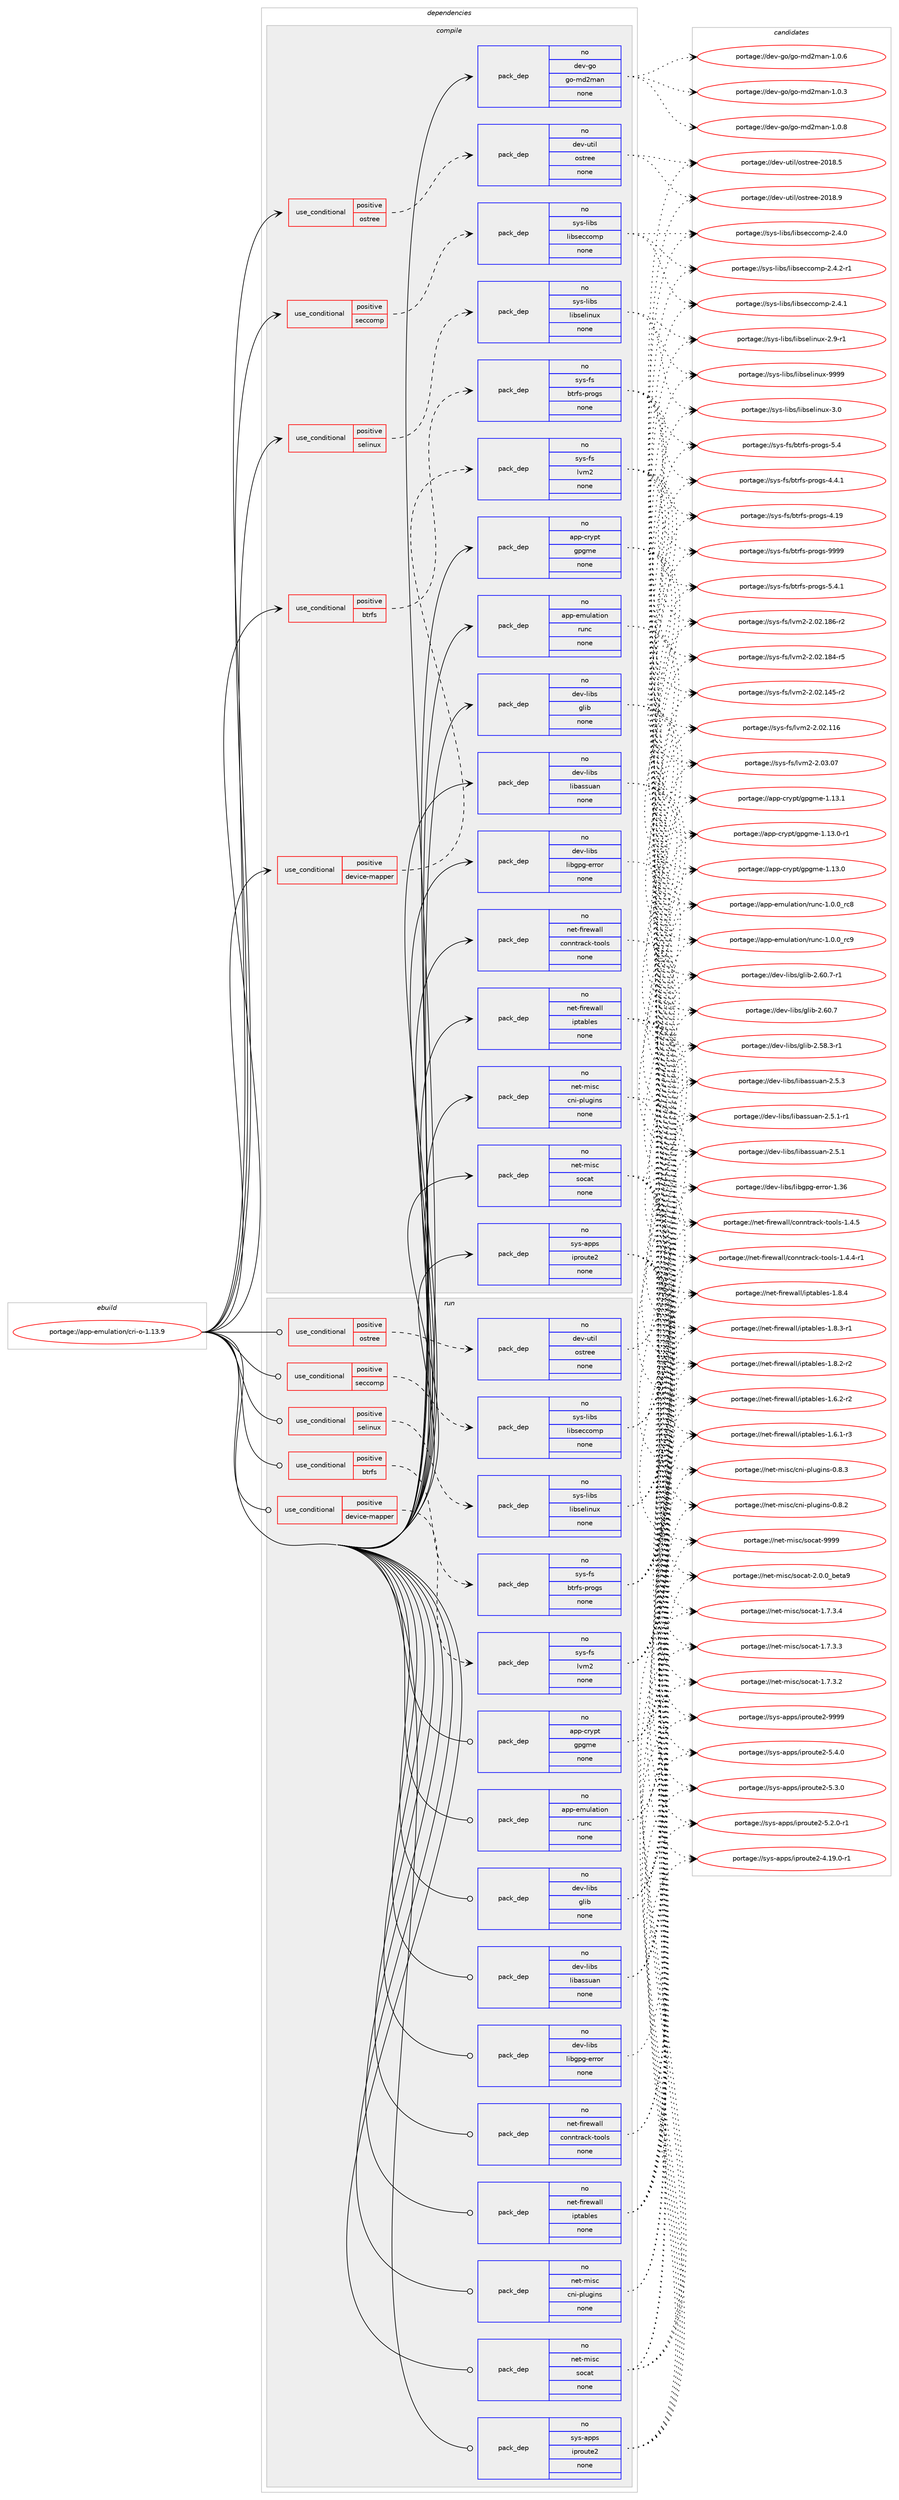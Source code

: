 digraph prolog {

# *************
# Graph options
# *************

newrank=true;
concentrate=true;
compound=true;
graph [rankdir=LR,fontname=Helvetica,fontsize=10,ranksep=1.5];#, ranksep=2.5, nodesep=0.2];
edge  [arrowhead=vee];
node  [fontname=Helvetica,fontsize=10];

# **********
# The ebuild
# **********

subgraph cluster_leftcol {
color=gray;
label=<<i>ebuild</i>>;
id [label="portage://app-emulation/cri-o-1.13.9", color=red, width=4, href="../app-emulation/cri-o-1.13.9.svg"];
}

# ****************
# The dependencies
# ****************

subgraph cluster_midcol {
color=gray;
label=<<i>dependencies</i>>;
subgraph cluster_compile {
fillcolor="#eeeeee";
style=filled;
label=<<i>compile</i>>;
subgraph cond149098 {
dependency632882 [label=<<TABLE BORDER="0" CELLBORDER="1" CELLSPACING="0" CELLPADDING="4"><TR><TD ROWSPAN="3" CELLPADDING="10">use_conditional</TD></TR><TR><TD>positive</TD></TR><TR><TD>btrfs</TD></TR></TABLE>>, shape=none, color=red];
subgraph pack475376 {
dependency632883 [label=<<TABLE BORDER="0" CELLBORDER="1" CELLSPACING="0" CELLPADDING="4" WIDTH="220"><TR><TD ROWSPAN="6" CELLPADDING="30">pack_dep</TD></TR><TR><TD WIDTH="110">no</TD></TR><TR><TD>sys-fs</TD></TR><TR><TD>btrfs-progs</TD></TR><TR><TD>none</TD></TR><TR><TD></TD></TR></TABLE>>, shape=none, color=blue];
}
dependency632882:e -> dependency632883:w [weight=20,style="dashed",arrowhead="vee"];
}
id:e -> dependency632882:w [weight=20,style="solid",arrowhead="vee"];
subgraph cond149099 {
dependency632884 [label=<<TABLE BORDER="0" CELLBORDER="1" CELLSPACING="0" CELLPADDING="4"><TR><TD ROWSPAN="3" CELLPADDING="10">use_conditional</TD></TR><TR><TD>positive</TD></TR><TR><TD>device-mapper</TD></TR></TABLE>>, shape=none, color=red];
subgraph pack475377 {
dependency632885 [label=<<TABLE BORDER="0" CELLBORDER="1" CELLSPACING="0" CELLPADDING="4" WIDTH="220"><TR><TD ROWSPAN="6" CELLPADDING="30">pack_dep</TD></TR><TR><TD WIDTH="110">no</TD></TR><TR><TD>sys-fs</TD></TR><TR><TD>lvm2</TD></TR><TR><TD>none</TD></TR><TR><TD></TD></TR></TABLE>>, shape=none, color=blue];
}
dependency632884:e -> dependency632885:w [weight=20,style="dashed",arrowhead="vee"];
}
id:e -> dependency632884:w [weight=20,style="solid",arrowhead="vee"];
subgraph cond149100 {
dependency632886 [label=<<TABLE BORDER="0" CELLBORDER="1" CELLSPACING="0" CELLPADDING="4"><TR><TD ROWSPAN="3" CELLPADDING="10">use_conditional</TD></TR><TR><TD>positive</TD></TR><TR><TD>ostree</TD></TR></TABLE>>, shape=none, color=red];
subgraph pack475378 {
dependency632887 [label=<<TABLE BORDER="0" CELLBORDER="1" CELLSPACING="0" CELLPADDING="4" WIDTH="220"><TR><TD ROWSPAN="6" CELLPADDING="30">pack_dep</TD></TR><TR><TD WIDTH="110">no</TD></TR><TR><TD>dev-util</TD></TR><TR><TD>ostree</TD></TR><TR><TD>none</TD></TR><TR><TD></TD></TR></TABLE>>, shape=none, color=blue];
}
dependency632886:e -> dependency632887:w [weight=20,style="dashed",arrowhead="vee"];
}
id:e -> dependency632886:w [weight=20,style="solid",arrowhead="vee"];
subgraph cond149101 {
dependency632888 [label=<<TABLE BORDER="0" CELLBORDER="1" CELLSPACING="0" CELLPADDING="4"><TR><TD ROWSPAN="3" CELLPADDING="10">use_conditional</TD></TR><TR><TD>positive</TD></TR><TR><TD>seccomp</TD></TR></TABLE>>, shape=none, color=red];
subgraph pack475379 {
dependency632889 [label=<<TABLE BORDER="0" CELLBORDER="1" CELLSPACING="0" CELLPADDING="4" WIDTH="220"><TR><TD ROWSPAN="6" CELLPADDING="30">pack_dep</TD></TR><TR><TD WIDTH="110">no</TD></TR><TR><TD>sys-libs</TD></TR><TR><TD>libseccomp</TD></TR><TR><TD>none</TD></TR><TR><TD></TD></TR></TABLE>>, shape=none, color=blue];
}
dependency632888:e -> dependency632889:w [weight=20,style="dashed",arrowhead="vee"];
}
id:e -> dependency632888:w [weight=20,style="solid",arrowhead="vee"];
subgraph cond149102 {
dependency632890 [label=<<TABLE BORDER="0" CELLBORDER="1" CELLSPACING="0" CELLPADDING="4"><TR><TD ROWSPAN="3" CELLPADDING="10">use_conditional</TD></TR><TR><TD>positive</TD></TR><TR><TD>selinux</TD></TR></TABLE>>, shape=none, color=red];
subgraph pack475380 {
dependency632891 [label=<<TABLE BORDER="0" CELLBORDER="1" CELLSPACING="0" CELLPADDING="4" WIDTH="220"><TR><TD ROWSPAN="6" CELLPADDING="30">pack_dep</TD></TR><TR><TD WIDTH="110">no</TD></TR><TR><TD>sys-libs</TD></TR><TR><TD>libselinux</TD></TR><TR><TD>none</TD></TR><TR><TD></TD></TR></TABLE>>, shape=none, color=blue];
}
dependency632890:e -> dependency632891:w [weight=20,style="dashed",arrowhead="vee"];
}
id:e -> dependency632890:w [weight=20,style="solid",arrowhead="vee"];
subgraph pack475381 {
dependency632892 [label=<<TABLE BORDER="0" CELLBORDER="1" CELLSPACING="0" CELLPADDING="4" WIDTH="220"><TR><TD ROWSPAN="6" CELLPADDING="30">pack_dep</TD></TR><TR><TD WIDTH="110">no</TD></TR><TR><TD>app-crypt</TD></TR><TR><TD>gpgme</TD></TR><TR><TD>none</TD></TR><TR><TD></TD></TR></TABLE>>, shape=none, color=blue];
}
id:e -> dependency632892:w [weight=20,style="solid",arrowhead="vee"];
subgraph pack475382 {
dependency632893 [label=<<TABLE BORDER="0" CELLBORDER="1" CELLSPACING="0" CELLPADDING="4" WIDTH="220"><TR><TD ROWSPAN="6" CELLPADDING="30">pack_dep</TD></TR><TR><TD WIDTH="110">no</TD></TR><TR><TD>app-emulation</TD></TR><TR><TD>runc</TD></TR><TR><TD>none</TD></TR><TR><TD></TD></TR></TABLE>>, shape=none, color=blue];
}
id:e -> dependency632893:w [weight=20,style="solid",arrowhead="vee"];
subgraph pack475383 {
dependency632894 [label=<<TABLE BORDER="0" CELLBORDER="1" CELLSPACING="0" CELLPADDING="4" WIDTH="220"><TR><TD ROWSPAN="6" CELLPADDING="30">pack_dep</TD></TR><TR><TD WIDTH="110">no</TD></TR><TR><TD>dev-go</TD></TR><TR><TD>go-md2man</TD></TR><TR><TD>none</TD></TR><TR><TD></TD></TR></TABLE>>, shape=none, color=blue];
}
id:e -> dependency632894:w [weight=20,style="solid",arrowhead="vee"];
subgraph pack475384 {
dependency632895 [label=<<TABLE BORDER="0" CELLBORDER="1" CELLSPACING="0" CELLPADDING="4" WIDTH="220"><TR><TD ROWSPAN="6" CELLPADDING="30">pack_dep</TD></TR><TR><TD WIDTH="110">no</TD></TR><TR><TD>dev-libs</TD></TR><TR><TD>glib</TD></TR><TR><TD>none</TD></TR><TR><TD></TD></TR></TABLE>>, shape=none, color=blue];
}
id:e -> dependency632895:w [weight=20,style="solid",arrowhead="vee"];
subgraph pack475385 {
dependency632896 [label=<<TABLE BORDER="0" CELLBORDER="1" CELLSPACING="0" CELLPADDING="4" WIDTH="220"><TR><TD ROWSPAN="6" CELLPADDING="30">pack_dep</TD></TR><TR><TD WIDTH="110">no</TD></TR><TR><TD>dev-libs</TD></TR><TR><TD>libassuan</TD></TR><TR><TD>none</TD></TR><TR><TD></TD></TR></TABLE>>, shape=none, color=blue];
}
id:e -> dependency632896:w [weight=20,style="solid",arrowhead="vee"];
subgraph pack475386 {
dependency632897 [label=<<TABLE BORDER="0" CELLBORDER="1" CELLSPACING="0" CELLPADDING="4" WIDTH="220"><TR><TD ROWSPAN="6" CELLPADDING="30">pack_dep</TD></TR><TR><TD WIDTH="110">no</TD></TR><TR><TD>dev-libs</TD></TR><TR><TD>libgpg-error</TD></TR><TR><TD>none</TD></TR><TR><TD></TD></TR></TABLE>>, shape=none, color=blue];
}
id:e -> dependency632897:w [weight=20,style="solid",arrowhead="vee"];
subgraph pack475387 {
dependency632898 [label=<<TABLE BORDER="0" CELLBORDER="1" CELLSPACING="0" CELLPADDING="4" WIDTH="220"><TR><TD ROWSPAN="6" CELLPADDING="30">pack_dep</TD></TR><TR><TD WIDTH="110">no</TD></TR><TR><TD>net-firewall</TD></TR><TR><TD>conntrack-tools</TD></TR><TR><TD>none</TD></TR><TR><TD></TD></TR></TABLE>>, shape=none, color=blue];
}
id:e -> dependency632898:w [weight=20,style="solid",arrowhead="vee"];
subgraph pack475388 {
dependency632899 [label=<<TABLE BORDER="0" CELLBORDER="1" CELLSPACING="0" CELLPADDING="4" WIDTH="220"><TR><TD ROWSPAN="6" CELLPADDING="30">pack_dep</TD></TR><TR><TD WIDTH="110">no</TD></TR><TR><TD>net-firewall</TD></TR><TR><TD>iptables</TD></TR><TR><TD>none</TD></TR><TR><TD></TD></TR></TABLE>>, shape=none, color=blue];
}
id:e -> dependency632899:w [weight=20,style="solid",arrowhead="vee"];
subgraph pack475389 {
dependency632900 [label=<<TABLE BORDER="0" CELLBORDER="1" CELLSPACING="0" CELLPADDING="4" WIDTH="220"><TR><TD ROWSPAN="6" CELLPADDING="30">pack_dep</TD></TR><TR><TD WIDTH="110">no</TD></TR><TR><TD>net-misc</TD></TR><TR><TD>cni-plugins</TD></TR><TR><TD>none</TD></TR><TR><TD></TD></TR></TABLE>>, shape=none, color=blue];
}
id:e -> dependency632900:w [weight=20,style="solid",arrowhead="vee"];
subgraph pack475390 {
dependency632901 [label=<<TABLE BORDER="0" CELLBORDER="1" CELLSPACING="0" CELLPADDING="4" WIDTH="220"><TR><TD ROWSPAN="6" CELLPADDING="30">pack_dep</TD></TR><TR><TD WIDTH="110">no</TD></TR><TR><TD>net-misc</TD></TR><TR><TD>socat</TD></TR><TR><TD>none</TD></TR><TR><TD></TD></TR></TABLE>>, shape=none, color=blue];
}
id:e -> dependency632901:w [weight=20,style="solid",arrowhead="vee"];
subgraph pack475391 {
dependency632902 [label=<<TABLE BORDER="0" CELLBORDER="1" CELLSPACING="0" CELLPADDING="4" WIDTH="220"><TR><TD ROWSPAN="6" CELLPADDING="30">pack_dep</TD></TR><TR><TD WIDTH="110">no</TD></TR><TR><TD>sys-apps</TD></TR><TR><TD>iproute2</TD></TR><TR><TD>none</TD></TR><TR><TD></TD></TR></TABLE>>, shape=none, color=blue];
}
id:e -> dependency632902:w [weight=20,style="solid",arrowhead="vee"];
}
subgraph cluster_compileandrun {
fillcolor="#eeeeee";
style=filled;
label=<<i>compile and run</i>>;
}
subgraph cluster_run {
fillcolor="#eeeeee";
style=filled;
label=<<i>run</i>>;
subgraph cond149103 {
dependency632903 [label=<<TABLE BORDER="0" CELLBORDER="1" CELLSPACING="0" CELLPADDING="4"><TR><TD ROWSPAN="3" CELLPADDING="10">use_conditional</TD></TR><TR><TD>positive</TD></TR><TR><TD>btrfs</TD></TR></TABLE>>, shape=none, color=red];
subgraph pack475392 {
dependency632904 [label=<<TABLE BORDER="0" CELLBORDER="1" CELLSPACING="0" CELLPADDING="4" WIDTH="220"><TR><TD ROWSPAN="6" CELLPADDING="30">pack_dep</TD></TR><TR><TD WIDTH="110">no</TD></TR><TR><TD>sys-fs</TD></TR><TR><TD>btrfs-progs</TD></TR><TR><TD>none</TD></TR><TR><TD></TD></TR></TABLE>>, shape=none, color=blue];
}
dependency632903:e -> dependency632904:w [weight=20,style="dashed",arrowhead="vee"];
}
id:e -> dependency632903:w [weight=20,style="solid",arrowhead="odot"];
subgraph cond149104 {
dependency632905 [label=<<TABLE BORDER="0" CELLBORDER="1" CELLSPACING="0" CELLPADDING="4"><TR><TD ROWSPAN="3" CELLPADDING="10">use_conditional</TD></TR><TR><TD>positive</TD></TR><TR><TD>device-mapper</TD></TR></TABLE>>, shape=none, color=red];
subgraph pack475393 {
dependency632906 [label=<<TABLE BORDER="0" CELLBORDER="1" CELLSPACING="0" CELLPADDING="4" WIDTH="220"><TR><TD ROWSPAN="6" CELLPADDING="30">pack_dep</TD></TR><TR><TD WIDTH="110">no</TD></TR><TR><TD>sys-fs</TD></TR><TR><TD>lvm2</TD></TR><TR><TD>none</TD></TR><TR><TD></TD></TR></TABLE>>, shape=none, color=blue];
}
dependency632905:e -> dependency632906:w [weight=20,style="dashed",arrowhead="vee"];
}
id:e -> dependency632905:w [weight=20,style="solid",arrowhead="odot"];
subgraph cond149105 {
dependency632907 [label=<<TABLE BORDER="0" CELLBORDER="1" CELLSPACING="0" CELLPADDING="4"><TR><TD ROWSPAN="3" CELLPADDING="10">use_conditional</TD></TR><TR><TD>positive</TD></TR><TR><TD>ostree</TD></TR></TABLE>>, shape=none, color=red];
subgraph pack475394 {
dependency632908 [label=<<TABLE BORDER="0" CELLBORDER="1" CELLSPACING="0" CELLPADDING="4" WIDTH="220"><TR><TD ROWSPAN="6" CELLPADDING="30">pack_dep</TD></TR><TR><TD WIDTH="110">no</TD></TR><TR><TD>dev-util</TD></TR><TR><TD>ostree</TD></TR><TR><TD>none</TD></TR><TR><TD></TD></TR></TABLE>>, shape=none, color=blue];
}
dependency632907:e -> dependency632908:w [weight=20,style="dashed",arrowhead="vee"];
}
id:e -> dependency632907:w [weight=20,style="solid",arrowhead="odot"];
subgraph cond149106 {
dependency632909 [label=<<TABLE BORDER="0" CELLBORDER="1" CELLSPACING="0" CELLPADDING="4"><TR><TD ROWSPAN="3" CELLPADDING="10">use_conditional</TD></TR><TR><TD>positive</TD></TR><TR><TD>seccomp</TD></TR></TABLE>>, shape=none, color=red];
subgraph pack475395 {
dependency632910 [label=<<TABLE BORDER="0" CELLBORDER="1" CELLSPACING="0" CELLPADDING="4" WIDTH="220"><TR><TD ROWSPAN="6" CELLPADDING="30">pack_dep</TD></TR><TR><TD WIDTH="110">no</TD></TR><TR><TD>sys-libs</TD></TR><TR><TD>libseccomp</TD></TR><TR><TD>none</TD></TR><TR><TD></TD></TR></TABLE>>, shape=none, color=blue];
}
dependency632909:e -> dependency632910:w [weight=20,style="dashed",arrowhead="vee"];
}
id:e -> dependency632909:w [weight=20,style="solid",arrowhead="odot"];
subgraph cond149107 {
dependency632911 [label=<<TABLE BORDER="0" CELLBORDER="1" CELLSPACING="0" CELLPADDING="4"><TR><TD ROWSPAN="3" CELLPADDING="10">use_conditional</TD></TR><TR><TD>positive</TD></TR><TR><TD>selinux</TD></TR></TABLE>>, shape=none, color=red];
subgraph pack475396 {
dependency632912 [label=<<TABLE BORDER="0" CELLBORDER="1" CELLSPACING="0" CELLPADDING="4" WIDTH="220"><TR><TD ROWSPAN="6" CELLPADDING="30">pack_dep</TD></TR><TR><TD WIDTH="110">no</TD></TR><TR><TD>sys-libs</TD></TR><TR><TD>libselinux</TD></TR><TR><TD>none</TD></TR><TR><TD></TD></TR></TABLE>>, shape=none, color=blue];
}
dependency632911:e -> dependency632912:w [weight=20,style="dashed",arrowhead="vee"];
}
id:e -> dependency632911:w [weight=20,style="solid",arrowhead="odot"];
subgraph pack475397 {
dependency632913 [label=<<TABLE BORDER="0" CELLBORDER="1" CELLSPACING="0" CELLPADDING="4" WIDTH="220"><TR><TD ROWSPAN="6" CELLPADDING="30">pack_dep</TD></TR><TR><TD WIDTH="110">no</TD></TR><TR><TD>app-crypt</TD></TR><TR><TD>gpgme</TD></TR><TR><TD>none</TD></TR><TR><TD></TD></TR></TABLE>>, shape=none, color=blue];
}
id:e -> dependency632913:w [weight=20,style="solid",arrowhead="odot"];
subgraph pack475398 {
dependency632914 [label=<<TABLE BORDER="0" CELLBORDER="1" CELLSPACING="0" CELLPADDING="4" WIDTH="220"><TR><TD ROWSPAN="6" CELLPADDING="30">pack_dep</TD></TR><TR><TD WIDTH="110">no</TD></TR><TR><TD>app-emulation</TD></TR><TR><TD>runc</TD></TR><TR><TD>none</TD></TR><TR><TD></TD></TR></TABLE>>, shape=none, color=blue];
}
id:e -> dependency632914:w [weight=20,style="solid",arrowhead="odot"];
subgraph pack475399 {
dependency632915 [label=<<TABLE BORDER="0" CELLBORDER="1" CELLSPACING="0" CELLPADDING="4" WIDTH="220"><TR><TD ROWSPAN="6" CELLPADDING="30">pack_dep</TD></TR><TR><TD WIDTH="110">no</TD></TR><TR><TD>dev-libs</TD></TR><TR><TD>glib</TD></TR><TR><TD>none</TD></TR><TR><TD></TD></TR></TABLE>>, shape=none, color=blue];
}
id:e -> dependency632915:w [weight=20,style="solid",arrowhead="odot"];
subgraph pack475400 {
dependency632916 [label=<<TABLE BORDER="0" CELLBORDER="1" CELLSPACING="0" CELLPADDING="4" WIDTH="220"><TR><TD ROWSPAN="6" CELLPADDING="30">pack_dep</TD></TR><TR><TD WIDTH="110">no</TD></TR><TR><TD>dev-libs</TD></TR><TR><TD>libassuan</TD></TR><TR><TD>none</TD></TR><TR><TD></TD></TR></TABLE>>, shape=none, color=blue];
}
id:e -> dependency632916:w [weight=20,style="solid",arrowhead="odot"];
subgraph pack475401 {
dependency632917 [label=<<TABLE BORDER="0" CELLBORDER="1" CELLSPACING="0" CELLPADDING="4" WIDTH="220"><TR><TD ROWSPAN="6" CELLPADDING="30">pack_dep</TD></TR><TR><TD WIDTH="110">no</TD></TR><TR><TD>dev-libs</TD></TR><TR><TD>libgpg-error</TD></TR><TR><TD>none</TD></TR><TR><TD></TD></TR></TABLE>>, shape=none, color=blue];
}
id:e -> dependency632917:w [weight=20,style="solid",arrowhead="odot"];
subgraph pack475402 {
dependency632918 [label=<<TABLE BORDER="0" CELLBORDER="1" CELLSPACING="0" CELLPADDING="4" WIDTH="220"><TR><TD ROWSPAN="6" CELLPADDING="30">pack_dep</TD></TR><TR><TD WIDTH="110">no</TD></TR><TR><TD>net-firewall</TD></TR><TR><TD>conntrack-tools</TD></TR><TR><TD>none</TD></TR><TR><TD></TD></TR></TABLE>>, shape=none, color=blue];
}
id:e -> dependency632918:w [weight=20,style="solid",arrowhead="odot"];
subgraph pack475403 {
dependency632919 [label=<<TABLE BORDER="0" CELLBORDER="1" CELLSPACING="0" CELLPADDING="4" WIDTH="220"><TR><TD ROWSPAN="6" CELLPADDING="30">pack_dep</TD></TR><TR><TD WIDTH="110">no</TD></TR><TR><TD>net-firewall</TD></TR><TR><TD>iptables</TD></TR><TR><TD>none</TD></TR><TR><TD></TD></TR></TABLE>>, shape=none, color=blue];
}
id:e -> dependency632919:w [weight=20,style="solid",arrowhead="odot"];
subgraph pack475404 {
dependency632920 [label=<<TABLE BORDER="0" CELLBORDER="1" CELLSPACING="0" CELLPADDING="4" WIDTH="220"><TR><TD ROWSPAN="6" CELLPADDING="30">pack_dep</TD></TR><TR><TD WIDTH="110">no</TD></TR><TR><TD>net-misc</TD></TR><TR><TD>cni-plugins</TD></TR><TR><TD>none</TD></TR><TR><TD></TD></TR></TABLE>>, shape=none, color=blue];
}
id:e -> dependency632920:w [weight=20,style="solid",arrowhead="odot"];
subgraph pack475405 {
dependency632921 [label=<<TABLE BORDER="0" CELLBORDER="1" CELLSPACING="0" CELLPADDING="4" WIDTH="220"><TR><TD ROWSPAN="6" CELLPADDING="30">pack_dep</TD></TR><TR><TD WIDTH="110">no</TD></TR><TR><TD>net-misc</TD></TR><TR><TD>socat</TD></TR><TR><TD>none</TD></TR><TR><TD></TD></TR></TABLE>>, shape=none, color=blue];
}
id:e -> dependency632921:w [weight=20,style="solid",arrowhead="odot"];
subgraph pack475406 {
dependency632922 [label=<<TABLE BORDER="0" CELLBORDER="1" CELLSPACING="0" CELLPADDING="4" WIDTH="220"><TR><TD ROWSPAN="6" CELLPADDING="30">pack_dep</TD></TR><TR><TD WIDTH="110">no</TD></TR><TR><TD>sys-apps</TD></TR><TR><TD>iproute2</TD></TR><TR><TD>none</TD></TR><TR><TD></TD></TR></TABLE>>, shape=none, color=blue];
}
id:e -> dependency632922:w [weight=20,style="solid",arrowhead="odot"];
}
}

# **************
# The candidates
# **************

subgraph cluster_choices {
rank=same;
color=gray;
label=<<i>candidates</i>>;

subgraph choice475376 {
color=black;
nodesep=1;
choice115121115451021154798116114102115451121141111031154557575757 [label="portage://sys-fs/btrfs-progs-9999", color=red, width=4,href="../sys-fs/btrfs-progs-9999.svg"];
choice11512111545102115479811611410211545112114111103115455346524649 [label="portage://sys-fs/btrfs-progs-5.4.1", color=red, width=4,href="../sys-fs/btrfs-progs-5.4.1.svg"];
choice1151211154510211547981161141021154511211411110311545534652 [label="portage://sys-fs/btrfs-progs-5.4", color=red, width=4,href="../sys-fs/btrfs-progs-5.4.svg"];
choice11512111545102115479811611410211545112114111103115455246524649 [label="portage://sys-fs/btrfs-progs-4.4.1", color=red, width=4,href="../sys-fs/btrfs-progs-4.4.1.svg"];
choice115121115451021154798116114102115451121141111031154552464957 [label="portage://sys-fs/btrfs-progs-4.19", color=red, width=4,href="../sys-fs/btrfs-progs-4.19.svg"];
dependency632883:e -> choice115121115451021154798116114102115451121141111031154557575757:w [style=dotted,weight="100"];
dependency632883:e -> choice11512111545102115479811611410211545112114111103115455346524649:w [style=dotted,weight="100"];
dependency632883:e -> choice1151211154510211547981161141021154511211411110311545534652:w [style=dotted,weight="100"];
dependency632883:e -> choice11512111545102115479811611410211545112114111103115455246524649:w [style=dotted,weight="100"];
dependency632883:e -> choice115121115451021154798116114102115451121141111031154552464957:w [style=dotted,weight="100"];
}
subgraph choice475377 {
color=black;
nodesep=1;
choice1151211154510211547108118109504550464851464855 [label="portage://sys-fs/lvm2-2.03.07", color=red, width=4,href="../sys-fs/lvm2-2.03.07.svg"];
choice1151211154510211547108118109504550464850464956544511450 [label="portage://sys-fs/lvm2-2.02.186-r2", color=red, width=4,href="../sys-fs/lvm2-2.02.186-r2.svg"];
choice1151211154510211547108118109504550464850464956524511453 [label="portage://sys-fs/lvm2-2.02.184-r5", color=red, width=4,href="../sys-fs/lvm2-2.02.184-r5.svg"];
choice1151211154510211547108118109504550464850464952534511450 [label="portage://sys-fs/lvm2-2.02.145-r2", color=red, width=4,href="../sys-fs/lvm2-2.02.145-r2.svg"];
choice115121115451021154710811810950455046485046494954 [label="portage://sys-fs/lvm2-2.02.116", color=red, width=4,href="../sys-fs/lvm2-2.02.116.svg"];
dependency632885:e -> choice1151211154510211547108118109504550464851464855:w [style=dotted,weight="100"];
dependency632885:e -> choice1151211154510211547108118109504550464850464956544511450:w [style=dotted,weight="100"];
dependency632885:e -> choice1151211154510211547108118109504550464850464956524511453:w [style=dotted,weight="100"];
dependency632885:e -> choice1151211154510211547108118109504550464850464952534511450:w [style=dotted,weight="100"];
dependency632885:e -> choice115121115451021154710811810950455046485046494954:w [style=dotted,weight="100"];
}
subgraph choice475378 {
color=black;
nodesep=1;
choice100101118451171161051084711111511611410110145504849564657 [label="portage://dev-util/ostree-2018.9", color=red, width=4,href="../dev-util/ostree-2018.9.svg"];
choice100101118451171161051084711111511611410110145504849564653 [label="portage://dev-util/ostree-2018.5", color=red, width=4,href="../dev-util/ostree-2018.5.svg"];
dependency632887:e -> choice100101118451171161051084711111511611410110145504849564657:w [style=dotted,weight="100"];
dependency632887:e -> choice100101118451171161051084711111511611410110145504849564653:w [style=dotted,weight="100"];
}
subgraph choice475379 {
color=black;
nodesep=1;
choice1151211154510810598115471081059811510199991111091124550465246504511449 [label="portage://sys-libs/libseccomp-2.4.2-r1", color=red, width=4,href="../sys-libs/libseccomp-2.4.2-r1.svg"];
choice115121115451081059811547108105981151019999111109112455046524649 [label="portage://sys-libs/libseccomp-2.4.1", color=red, width=4,href="../sys-libs/libseccomp-2.4.1.svg"];
choice115121115451081059811547108105981151019999111109112455046524648 [label="portage://sys-libs/libseccomp-2.4.0", color=red, width=4,href="../sys-libs/libseccomp-2.4.0.svg"];
dependency632889:e -> choice1151211154510810598115471081059811510199991111091124550465246504511449:w [style=dotted,weight="100"];
dependency632889:e -> choice115121115451081059811547108105981151019999111109112455046524649:w [style=dotted,weight="100"];
dependency632889:e -> choice115121115451081059811547108105981151019999111109112455046524648:w [style=dotted,weight="100"];
}
subgraph choice475380 {
color=black;
nodesep=1;
choice115121115451081059811547108105981151011081051101171204557575757 [label="portage://sys-libs/libselinux-9999", color=red, width=4,href="../sys-libs/libselinux-9999.svg"];
choice1151211154510810598115471081059811510110810511011712045514648 [label="portage://sys-libs/libselinux-3.0", color=red, width=4,href="../sys-libs/libselinux-3.0.svg"];
choice11512111545108105981154710810598115101108105110117120455046574511449 [label="portage://sys-libs/libselinux-2.9-r1", color=red, width=4,href="../sys-libs/libselinux-2.9-r1.svg"];
dependency632891:e -> choice115121115451081059811547108105981151011081051101171204557575757:w [style=dotted,weight="100"];
dependency632891:e -> choice1151211154510810598115471081059811510110810511011712045514648:w [style=dotted,weight="100"];
dependency632891:e -> choice11512111545108105981154710810598115101108105110117120455046574511449:w [style=dotted,weight="100"];
}
subgraph choice475381 {
color=black;
nodesep=1;
choice9711211245991141211121164710311210310910145494649514649 [label="portage://app-crypt/gpgme-1.13.1", color=red, width=4,href="../app-crypt/gpgme-1.13.1.svg"];
choice97112112459911412111211647103112103109101454946495146484511449 [label="portage://app-crypt/gpgme-1.13.0-r1", color=red, width=4,href="../app-crypt/gpgme-1.13.0-r1.svg"];
choice9711211245991141211121164710311210310910145494649514648 [label="portage://app-crypt/gpgme-1.13.0", color=red, width=4,href="../app-crypt/gpgme-1.13.0.svg"];
dependency632892:e -> choice9711211245991141211121164710311210310910145494649514649:w [style=dotted,weight="100"];
dependency632892:e -> choice97112112459911412111211647103112103109101454946495146484511449:w [style=dotted,weight="100"];
dependency632892:e -> choice9711211245991141211121164710311210310910145494649514648:w [style=dotted,weight="100"];
}
subgraph choice475382 {
color=black;
nodesep=1;
choice9711211245101109117108971161051111104711411711099454946484648951149957 [label="portage://app-emulation/runc-1.0.0_rc9", color=red, width=4,href="../app-emulation/runc-1.0.0_rc9.svg"];
choice9711211245101109117108971161051111104711411711099454946484648951149956 [label="portage://app-emulation/runc-1.0.0_rc8", color=red, width=4,href="../app-emulation/runc-1.0.0_rc8.svg"];
dependency632893:e -> choice9711211245101109117108971161051111104711411711099454946484648951149957:w [style=dotted,weight="100"];
dependency632893:e -> choice9711211245101109117108971161051111104711411711099454946484648951149956:w [style=dotted,weight="100"];
}
subgraph choice475383 {
color=black;
nodesep=1;
choice1001011184510311147103111451091005010997110454946484656 [label="portage://dev-go/go-md2man-1.0.8", color=red, width=4,href="../dev-go/go-md2man-1.0.8.svg"];
choice1001011184510311147103111451091005010997110454946484654 [label="portage://dev-go/go-md2man-1.0.6", color=red, width=4,href="../dev-go/go-md2man-1.0.6.svg"];
choice1001011184510311147103111451091005010997110454946484651 [label="portage://dev-go/go-md2man-1.0.3", color=red, width=4,href="../dev-go/go-md2man-1.0.3.svg"];
dependency632894:e -> choice1001011184510311147103111451091005010997110454946484656:w [style=dotted,weight="100"];
dependency632894:e -> choice1001011184510311147103111451091005010997110454946484654:w [style=dotted,weight="100"];
dependency632894:e -> choice1001011184510311147103111451091005010997110454946484651:w [style=dotted,weight="100"];
}
subgraph choice475384 {
color=black;
nodesep=1;
choice10010111845108105981154710310810598455046544846554511449 [label="portage://dev-libs/glib-2.60.7-r1", color=red, width=4,href="../dev-libs/glib-2.60.7-r1.svg"];
choice1001011184510810598115471031081059845504654484655 [label="portage://dev-libs/glib-2.60.7", color=red, width=4,href="../dev-libs/glib-2.60.7.svg"];
choice10010111845108105981154710310810598455046535646514511449 [label="portage://dev-libs/glib-2.58.3-r1", color=red, width=4,href="../dev-libs/glib-2.58.3-r1.svg"];
dependency632895:e -> choice10010111845108105981154710310810598455046544846554511449:w [style=dotted,weight="100"];
dependency632895:e -> choice1001011184510810598115471031081059845504654484655:w [style=dotted,weight="100"];
dependency632895:e -> choice10010111845108105981154710310810598455046535646514511449:w [style=dotted,weight="100"];
}
subgraph choice475385 {
color=black;
nodesep=1;
choice100101118451081059811547108105989711511511797110455046534651 [label="portage://dev-libs/libassuan-2.5.3", color=red, width=4,href="../dev-libs/libassuan-2.5.3.svg"];
choice1001011184510810598115471081059897115115117971104550465346494511449 [label="portage://dev-libs/libassuan-2.5.1-r1", color=red, width=4,href="../dev-libs/libassuan-2.5.1-r1.svg"];
choice100101118451081059811547108105989711511511797110455046534649 [label="portage://dev-libs/libassuan-2.5.1", color=red, width=4,href="../dev-libs/libassuan-2.5.1.svg"];
dependency632896:e -> choice100101118451081059811547108105989711511511797110455046534651:w [style=dotted,weight="100"];
dependency632896:e -> choice1001011184510810598115471081059897115115117971104550465346494511449:w [style=dotted,weight="100"];
dependency632896:e -> choice100101118451081059811547108105989711511511797110455046534649:w [style=dotted,weight="100"];
}
subgraph choice475386 {
color=black;
nodesep=1;
choice10010111845108105981154710810598103112103451011141141111144549465154 [label="portage://dev-libs/libgpg-error-1.36", color=red, width=4,href="../dev-libs/libgpg-error-1.36.svg"];
dependency632897:e -> choice10010111845108105981154710810598103112103451011141141111144549465154:w [style=dotted,weight="100"];
}
subgraph choice475387 {
color=black;
nodesep=1;
choice11010111645102105114101119971081084799111110110116114979910745116111111108115454946524653 [label="portage://net-firewall/conntrack-tools-1.4.5", color=red, width=4,href="../net-firewall/conntrack-tools-1.4.5.svg"];
choice110101116451021051141011199710810847991111101101161149799107451161111111081154549465246524511449 [label="portage://net-firewall/conntrack-tools-1.4.4-r1", color=red, width=4,href="../net-firewall/conntrack-tools-1.4.4-r1.svg"];
dependency632898:e -> choice11010111645102105114101119971081084799111110110116114979910745116111111108115454946524653:w [style=dotted,weight="100"];
dependency632898:e -> choice110101116451021051141011199710810847991111101101161149799107451161111111081154549465246524511449:w [style=dotted,weight="100"];
}
subgraph choice475388 {
color=black;
nodesep=1;
choice1101011164510210511410111997108108471051121169798108101115454946564652 [label="portage://net-firewall/iptables-1.8.4", color=red, width=4,href="../net-firewall/iptables-1.8.4.svg"];
choice11010111645102105114101119971081084710511211697981081011154549465646514511449 [label="portage://net-firewall/iptables-1.8.3-r1", color=red, width=4,href="../net-firewall/iptables-1.8.3-r1.svg"];
choice11010111645102105114101119971081084710511211697981081011154549465646504511450 [label="portage://net-firewall/iptables-1.8.2-r2", color=red, width=4,href="../net-firewall/iptables-1.8.2-r2.svg"];
choice11010111645102105114101119971081084710511211697981081011154549465446504511450 [label="portage://net-firewall/iptables-1.6.2-r2", color=red, width=4,href="../net-firewall/iptables-1.6.2-r2.svg"];
choice11010111645102105114101119971081084710511211697981081011154549465446494511451 [label="portage://net-firewall/iptables-1.6.1-r3", color=red, width=4,href="../net-firewall/iptables-1.6.1-r3.svg"];
dependency632899:e -> choice1101011164510210511410111997108108471051121169798108101115454946564652:w [style=dotted,weight="100"];
dependency632899:e -> choice11010111645102105114101119971081084710511211697981081011154549465646514511449:w [style=dotted,weight="100"];
dependency632899:e -> choice11010111645102105114101119971081084710511211697981081011154549465646504511450:w [style=dotted,weight="100"];
dependency632899:e -> choice11010111645102105114101119971081084710511211697981081011154549465446504511450:w [style=dotted,weight="100"];
dependency632899:e -> choice11010111645102105114101119971081084710511211697981081011154549465446494511451:w [style=dotted,weight="100"];
}
subgraph choice475389 {
color=black;
nodesep=1;
choice1101011164510910511599479911010545112108117103105110115454846564651 [label="portage://net-misc/cni-plugins-0.8.3", color=red, width=4,href="../net-misc/cni-plugins-0.8.3.svg"];
choice1101011164510910511599479911010545112108117103105110115454846564650 [label="portage://net-misc/cni-plugins-0.8.2", color=red, width=4,href="../net-misc/cni-plugins-0.8.2.svg"];
dependency632900:e -> choice1101011164510910511599479911010545112108117103105110115454846564651:w [style=dotted,weight="100"];
dependency632900:e -> choice1101011164510910511599479911010545112108117103105110115454846564650:w [style=dotted,weight="100"];
}
subgraph choice475390 {
color=black;
nodesep=1;
choice11010111645109105115994711511199971164557575757 [label="portage://net-misc/socat-9999", color=red, width=4,href="../net-misc/socat-9999.svg"];
choice110101116451091051159947115111999711645504648464895981011169757 [label="portage://net-misc/socat-2.0.0_beta9", color=red, width=4,href="../net-misc/socat-2.0.0_beta9.svg"];
choice11010111645109105115994711511199971164549465546514652 [label="portage://net-misc/socat-1.7.3.4", color=red, width=4,href="../net-misc/socat-1.7.3.4.svg"];
choice11010111645109105115994711511199971164549465546514651 [label="portage://net-misc/socat-1.7.3.3", color=red, width=4,href="../net-misc/socat-1.7.3.3.svg"];
choice11010111645109105115994711511199971164549465546514650 [label="portage://net-misc/socat-1.7.3.2", color=red, width=4,href="../net-misc/socat-1.7.3.2.svg"];
dependency632901:e -> choice11010111645109105115994711511199971164557575757:w [style=dotted,weight="100"];
dependency632901:e -> choice110101116451091051159947115111999711645504648464895981011169757:w [style=dotted,weight="100"];
dependency632901:e -> choice11010111645109105115994711511199971164549465546514652:w [style=dotted,weight="100"];
dependency632901:e -> choice11010111645109105115994711511199971164549465546514651:w [style=dotted,weight="100"];
dependency632901:e -> choice11010111645109105115994711511199971164549465546514650:w [style=dotted,weight="100"];
}
subgraph choice475391 {
color=black;
nodesep=1;
choice115121115459711211211547105112114111117116101504557575757 [label="portage://sys-apps/iproute2-9999", color=red, width=4,href="../sys-apps/iproute2-9999.svg"];
choice11512111545971121121154710511211411111711610150455346524648 [label="portage://sys-apps/iproute2-5.4.0", color=red, width=4,href="../sys-apps/iproute2-5.4.0.svg"];
choice11512111545971121121154710511211411111711610150455346514648 [label="portage://sys-apps/iproute2-5.3.0", color=red, width=4,href="../sys-apps/iproute2-5.3.0.svg"];
choice115121115459711211211547105112114111117116101504553465046484511449 [label="portage://sys-apps/iproute2-5.2.0-r1", color=red, width=4,href="../sys-apps/iproute2-5.2.0-r1.svg"];
choice11512111545971121121154710511211411111711610150455246495746484511449 [label="portage://sys-apps/iproute2-4.19.0-r1", color=red, width=4,href="../sys-apps/iproute2-4.19.0-r1.svg"];
dependency632902:e -> choice115121115459711211211547105112114111117116101504557575757:w [style=dotted,weight="100"];
dependency632902:e -> choice11512111545971121121154710511211411111711610150455346524648:w [style=dotted,weight="100"];
dependency632902:e -> choice11512111545971121121154710511211411111711610150455346514648:w [style=dotted,weight="100"];
dependency632902:e -> choice115121115459711211211547105112114111117116101504553465046484511449:w [style=dotted,weight="100"];
dependency632902:e -> choice11512111545971121121154710511211411111711610150455246495746484511449:w [style=dotted,weight="100"];
}
subgraph choice475392 {
color=black;
nodesep=1;
choice115121115451021154798116114102115451121141111031154557575757 [label="portage://sys-fs/btrfs-progs-9999", color=red, width=4,href="../sys-fs/btrfs-progs-9999.svg"];
choice11512111545102115479811611410211545112114111103115455346524649 [label="portage://sys-fs/btrfs-progs-5.4.1", color=red, width=4,href="../sys-fs/btrfs-progs-5.4.1.svg"];
choice1151211154510211547981161141021154511211411110311545534652 [label="portage://sys-fs/btrfs-progs-5.4", color=red, width=4,href="../sys-fs/btrfs-progs-5.4.svg"];
choice11512111545102115479811611410211545112114111103115455246524649 [label="portage://sys-fs/btrfs-progs-4.4.1", color=red, width=4,href="../sys-fs/btrfs-progs-4.4.1.svg"];
choice115121115451021154798116114102115451121141111031154552464957 [label="portage://sys-fs/btrfs-progs-4.19", color=red, width=4,href="../sys-fs/btrfs-progs-4.19.svg"];
dependency632904:e -> choice115121115451021154798116114102115451121141111031154557575757:w [style=dotted,weight="100"];
dependency632904:e -> choice11512111545102115479811611410211545112114111103115455346524649:w [style=dotted,weight="100"];
dependency632904:e -> choice1151211154510211547981161141021154511211411110311545534652:w [style=dotted,weight="100"];
dependency632904:e -> choice11512111545102115479811611410211545112114111103115455246524649:w [style=dotted,weight="100"];
dependency632904:e -> choice115121115451021154798116114102115451121141111031154552464957:w [style=dotted,weight="100"];
}
subgraph choice475393 {
color=black;
nodesep=1;
choice1151211154510211547108118109504550464851464855 [label="portage://sys-fs/lvm2-2.03.07", color=red, width=4,href="../sys-fs/lvm2-2.03.07.svg"];
choice1151211154510211547108118109504550464850464956544511450 [label="portage://sys-fs/lvm2-2.02.186-r2", color=red, width=4,href="../sys-fs/lvm2-2.02.186-r2.svg"];
choice1151211154510211547108118109504550464850464956524511453 [label="portage://sys-fs/lvm2-2.02.184-r5", color=red, width=4,href="../sys-fs/lvm2-2.02.184-r5.svg"];
choice1151211154510211547108118109504550464850464952534511450 [label="portage://sys-fs/lvm2-2.02.145-r2", color=red, width=4,href="../sys-fs/lvm2-2.02.145-r2.svg"];
choice115121115451021154710811810950455046485046494954 [label="portage://sys-fs/lvm2-2.02.116", color=red, width=4,href="../sys-fs/lvm2-2.02.116.svg"];
dependency632906:e -> choice1151211154510211547108118109504550464851464855:w [style=dotted,weight="100"];
dependency632906:e -> choice1151211154510211547108118109504550464850464956544511450:w [style=dotted,weight="100"];
dependency632906:e -> choice1151211154510211547108118109504550464850464956524511453:w [style=dotted,weight="100"];
dependency632906:e -> choice1151211154510211547108118109504550464850464952534511450:w [style=dotted,weight="100"];
dependency632906:e -> choice115121115451021154710811810950455046485046494954:w [style=dotted,weight="100"];
}
subgraph choice475394 {
color=black;
nodesep=1;
choice100101118451171161051084711111511611410110145504849564657 [label="portage://dev-util/ostree-2018.9", color=red, width=4,href="../dev-util/ostree-2018.9.svg"];
choice100101118451171161051084711111511611410110145504849564653 [label="portage://dev-util/ostree-2018.5", color=red, width=4,href="../dev-util/ostree-2018.5.svg"];
dependency632908:e -> choice100101118451171161051084711111511611410110145504849564657:w [style=dotted,weight="100"];
dependency632908:e -> choice100101118451171161051084711111511611410110145504849564653:w [style=dotted,weight="100"];
}
subgraph choice475395 {
color=black;
nodesep=1;
choice1151211154510810598115471081059811510199991111091124550465246504511449 [label="portage://sys-libs/libseccomp-2.4.2-r1", color=red, width=4,href="../sys-libs/libseccomp-2.4.2-r1.svg"];
choice115121115451081059811547108105981151019999111109112455046524649 [label="portage://sys-libs/libseccomp-2.4.1", color=red, width=4,href="../sys-libs/libseccomp-2.4.1.svg"];
choice115121115451081059811547108105981151019999111109112455046524648 [label="portage://sys-libs/libseccomp-2.4.0", color=red, width=4,href="../sys-libs/libseccomp-2.4.0.svg"];
dependency632910:e -> choice1151211154510810598115471081059811510199991111091124550465246504511449:w [style=dotted,weight="100"];
dependency632910:e -> choice115121115451081059811547108105981151019999111109112455046524649:w [style=dotted,weight="100"];
dependency632910:e -> choice115121115451081059811547108105981151019999111109112455046524648:w [style=dotted,weight="100"];
}
subgraph choice475396 {
color=black;
nodesep=1;
choice115121115451081059811547108105981151011081051101171204557575757 [label="portage://sys-libs/libselinux-9999", color=red, width=4,href="../sys-libs/libselinux-9999.svg"];
choice1151211154510810598115471081059811510110810511011712045514648 [label="portage://sys-libs/libselinux-3.0", color=red, width=4,href="../sys-libs/libselinux-3.0.svg"];
choice11512111545108105981154710810598115101108105110117120455046574511449 [label="portage://sys-libs/libselinux-2.9-r1", color=red, width=4,href="../sys-libs/libselinux-2.9-r1.svg"];
dependency632912:e -> choice115121115451081059811547108105981151011081051101171204557575757:w [style=dotted,weight="100"];
dependency632912:e -> choice1151211154510810598115471081059811510110810511011712045514648:w [style=dotted,weight="100"];
dependency632912:e -> choice11512111545108105981154710810598115101108105110117120455046574511449:w [style=dotted,weight="100"];
}
subgraph choice475397 {
color=black;
nodesep=1;
choice9711211245991141211121164710311210310910145494649514649 [label="portage://app-crypt/gpgme-1.13.1", color=red, width=4,href="../app-crypt/gpgme-1.13.1.svg"];
choice97112112459911412111211647103112103109101454946495146484511449 [label="portage://app-crypt/gpgme-1.13.0-r1", color=red, width=4,href="../app-crypt/gpgme-1.13.0-r1.svg"];
choice9711211245991141211121164710311210310910145494649514648 [label="portage://app-crypt/gpgme-1.13.0", color=red, width=4,href="../app-crypt/gpgme-1.13.0.svg"];
dependency632913:e -> choice9711211245991141211121164710311210310910145494649514649:w [style=dotted,weight="100"];
dependency632913:e -> choice97112112459911412111211647103112103109101454946495146484511449:w [style=dotted,weight="100"];
dependency632913:e -> choice9711211245991141211121164710311210310910145494649514648:w [style=dotted,weight="100"];
}
subgraph choice475398 {
color=black;
nodesep=1;
choice9711211245101109117108971161051111104711411711099454946484648951149957 [label="portage://app-emulation/runc-1.0.0_rc9", color=red, width=4,href="../app-emulation/runc-1.0.0_rc9.svg"];
choice9711211245101109117108971161051111104711411711099454946484648951149956 [label="portage://app-emulation/runc-1.0.0_rc8", color=red, width=4,href="../app-emulation/runc-1.0.0_rc8.svg"];
dependency632914:e -> choice9711211245101109117108971161051111104711411711099454946484648951149957:w [style=dotted,weight="100"];
dependency632914:e -> choice9711211245101109117108971161051111104711411711099454946484648951149956:w [style=dotted,weight="100"];
}
subgraph choice475399 {
color=black;
nodesep=1;
choice10010111845108105981154710310810598455046544846554511449 [label="portage://dev-libs/glib-2.60.7-r1", color=red, width=4,href="../dev-libs/glib-2.60.7-r1.svg"];
choice1001011184510810598115471031081059845504654484655 [label="portage://dev-libs/glib-2.60.7", color=red, width=4,href="../dev-libs/glib-2.60.7.svg"];
choice10010111845108105981154710310810598455046535646514511449 [label="portage://dev-libs/glib-2.58.3-r1", color=red, width=4,href="../dev-libs/glib-2.58.3-r1.svg"];
dependency632915:e -> choice10010111845108105981154710310810598455046544846554511449:w [style=dotted,weight="100"];
dependency632915:e -> choice1001011184510810598115471031081059845504654484655:w [style=dotted,weight="100"];
dependency632915:e -> choice10010111845108105981154710310810598455046535646514511449:w [style=dotted,weight="100"];
}
subgraph choice475400 {
color=black;
nodesep=1;
choice100101118451081059811547108105989711511511797110455046534651 [label="portage://dev-libs/libassuan-2.5.3", color=red, width=4,href="../dev-libs/libassuan-2.5.3.svg"];
choice1001011184510810598115471081059897115115117971104550465346494511449 [label="portage://dev-libs/libassuan-2.5.1-r1", color=red, width=4,href="../dev-libs/libassuan-2.5.1-r1.svg"];
choice100101118451081059811547108105989711511511797110455046534649 [label="portage://dev-libs/libassuan-2.5.1", color=red, width=4,href="../dev-libs/libassuan-2.5.1.svg"];
dependency632916:e -> choice100101118451081059811547108105989711511511797110455046534651:w [style=dotted,weight="100"];
dependency632916:e -> choice1001011184510810598115471081059897115115117971104550465346494511449:w [style=dotted,weight="100"];
dependency632916:e -> choice100101118451081059811547108105989711511511797110455046534649:w [style=dotted,weight="100"];
}
subgraph choice475401 {
color=black;
nodesep=1;
choice10010111845108105981154710810598103112103451011141141111144549465154 [label="portage://dev-libs/libgpg-error-1.36", color=red, width=4,href="../dev-libs/libgpg-error-1.36.svg"];
dependency632917:e -> choice10010111845108105981154710810598103112103451011141141111144549465154:w [style=dotted,weight="100"];
}
subgraph choice475402 {
color=black;
nodesep=1;
choice11010111645102105114101119971081084799111110110116114979910745116111111108115454946524653 [label="portage://net-firewall/conntrack-tools-1.4.5", color=red, width=4,href="../net-firewall/conntrack-tools-1.4.5.svg"];
choice110101116451021051141011199710810847991111101101161149799107451161111111081154549465246524511449 [label="portage://net-firewall/conntrack-tools-1.4.4-r1", color=red, width=4,href="../net-firewall/conntrack-tools-1.4.4-r1.svg"];
dependency632918:e -> choice11010111645102105114101119971081084799111110110116114979910745116111111108115454946524653:w [style=dotted,weight="100"];
dependency632918:e -> choice110101116451021051141011199710810847991111101101161149799107451161111111081154549465246524511449:w [style=dotted,weight="100"];
}
subgraph choice475403 {
color=black;
nodesep=1;
choice1101011164510210511410111997108108471051121169798108101115454946564652 [label="portage://net-firewall/iptables-1.8.4", color=red, width=4,href="../net-firewall/iptables-1.8.4.svg"];
choice11010111645102105114101119971081084710511211697981081011154549465646514511449 [label="portage://net-firewall/iptables-1.8.3-r1", color=red, width=4,href="../net-firewall/iptables-1.8.3-r1.svg"];
choice11010111645102105114101119971081084710511211697981081011154549465646504511450 [label="portage://net-firewall/iptables-1.8.2-r2", color=red, width=4,href="../net-firewall/iptables-1.8.2-r2.svg"];
choice11010111645102105114101119971081084710511211697981081011154549465446504511450 [label="portage://net-firewall/iptables-1.6.2-r2", color=red, width=4,href="../net-firewall/iptables-1.6.2-r2.svg"];
choice11010111645102105114101119971081084710511211697981081011154549465446494511451 [label="portage://net-firewall/iptables-1.6.1-r3", color=red, width=4,href="../net-firewall/iptables-1.6.1-r3.svg"];
dependency632919:e -> choice1101011164510210511410111997108108471051121169798108101115454946564652:w [style=dotted,weight="100"];
dependency632919:e -> choice11010111645102105114101119971081084710511211697981081011154549465646514511449:w [style=dotted,weight="100"];
dependency632919:e -> choice11010111645102105114101119971081084710511211697981081011154549465646504511450:w [style=dotted,weight="100"];
dependency632919:e -> choice11010111645102105114101119971081084710511211697981081011154549465446504511450:w [style=dotted,weight="100"];
dependency632919:e -> choice11010111645102105114101119971081084710511211697981081011154549465446494511451:w [style=dotted,weight="100"];
}
subgraph choice475404 {
color=black;
nodesep=1;
choice1101011164510910511599479911010545112108117103105110115454846564651 [label="portage://net-misc/cni-plugins-0.8.3", color=red, width=4,href="../net-misc/cni-plugins-0.8.3.svg"];
choice1101011164510910511599479911010545112108117103105110115454846564650 [label="portage://net-misc/cni-plugins-0.8.2", color=red, width=4,href="../net-misc/cni-plugins-0.8.2.svg"];
dependency632920:e -> choice1101011164510910511599479911010545112108117103105110115454846564651:w [style=dotted,weight="100"];
dependency632920:e -> choice1101011164510910511599479911010545112108117103105110115454846564650:w [style=dotted,weight="100"];
}
subgraph choice475405 {
color=black;
nodesep=1;
choice11010111645109105115994711511199971164557575757 [label="portage://net-misc/socat-9999", color=red, width=4,href="../net-misc/socat-9999.svg"];
choice110101116451091051159947115111999711645504648464895981011169757 [label="portage://net-misc/socat-2.0.0_beta9", color=red, width=4,href="../net-misc/socat-2.0.0_beta9.svg"];
choice11010111645109105115994711511199971164549465546514652 [label="portage://net-misc/socat-1.7.3.4", color=red, width=4,href="../net-misc/socat-1.7.3.4.svg"];
choice11010111645109105115994711511199971164549465546514651 [label="portage://net-misc/socat-1.7.3.3", color=red, width=4,href="../net-misc/socat-1.7.3.3.svg"];
choice11010111645109105115994711511199971164549465546514650 [label="portage://net-misc/socat-1.7.3.2", color=red, width=4,href="../net-misc/socat-1.7.3.2.svg"];
dependency632921:e -> choice11010111645109105115994711511199971164557575757:w [style=dotted,weight="100"];
dependency632921:e -> choice110101116451091051159947115111999711645504648464895981011169757:w [style=dotted,weight="100"];
dependency632921:e -> choice11010111645109105115994711511199971164549465546514652:w [style=dotted,weight="100"];
dependency632921:e -> choice11010111645109105115994711511199971164549465546514651:w [style=dotted,weight="100"];
dependency632921:e -> choice11010111645109105115994711511199971164549465546514650:w [style=dotted,weight="100"];
}
subgraph choice475406 {
color=black;
nodesep=1;
choice115121115459711211211547105112114111117116101504557575757 [label="portage://sys-apps/iproute2-9999", color=red, width=4,href="../sys-apps/iproute2-9999.svg"];
choice11512111545971121121154710511211411111711610150455346524648 [label="portage://sys-apps/iproute2-5.4.0", color=red, width=4,href="../sys-apps/iproute2-5.4.0.svg"];
choice11512111545971121121154710511211411111711610150455346514648 [label="portage://sys-apps/iproute2-5.3.0", color=red, width=4,href="../sys-apps/iproute2-5.3.0.svg"];
choice115121115459711211211547105112114111117116101504553465046484511449 [label="portage://sys-apps/iproute2-5.2.0-r1", color=red, width=4,href="../sys-apps/iproute2-5.2.0-r1.svg"];
choice11512111545971121121154710511211411111711610150455246495746484511449 [label="portage://sys-apps/iproute2-4.19.0-r1", color=red, width=4,href="../sys-apps/iproute2-4.19.0-r1.svg"];
dependency632922:e -> choice115121115459711211211547105112114111117116101504557575757:w [style=dotted,weight="100"];
dependency632922:e -> choice11512111545971121121154710511211411111711610150455346524648:w [style=dotted,weight="100"];
dependency632922:e -> choice11512111545971121121154710511211411111711610150455346514648:w [style=dotted,weight="100"];
dependency632922:e -> choice115121115459711211211547105112114111117116101504553465046484511449:w [style=dotted,weight="100"];
dependency632922:e -> choice11512111545971121121154710511211411111711610150455246495746484511449:w [style=dotted,weight="100"];
}
}

}
